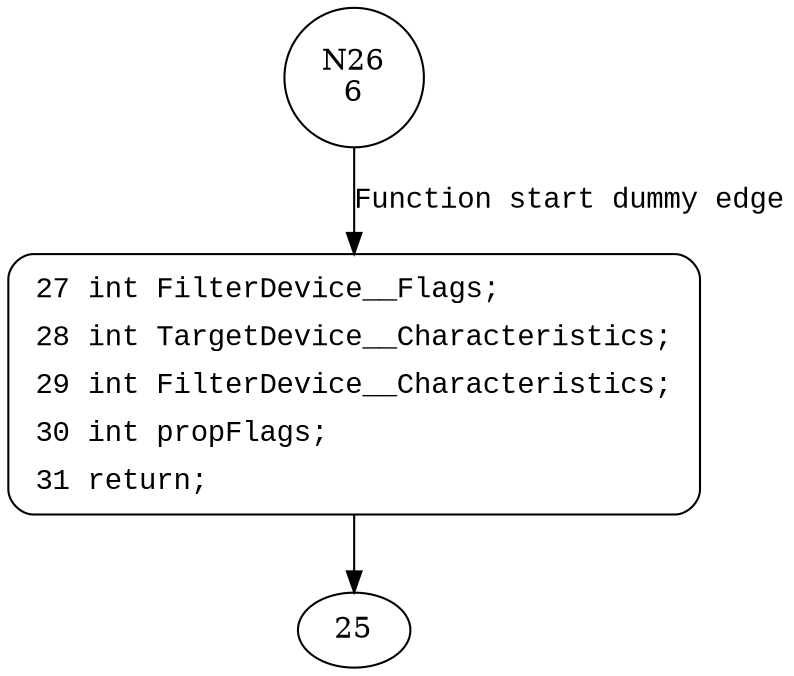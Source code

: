 digraph DiskPerfSyncFilterWithTarget {
26 [shape="circle" label="N26\n6"]
27 [shape="circle" label="N27\n5"]
27 [style="filled,bold" penwidth="1" fillcolor="white" fontname="Courier New" shape="Mrecord" label=<<table border="0" cellborder="0" cellpadding="3" bgcolor="white"><tr><td align="right">27</td><td align="left">int FilterDevice__Flags;</td></tr><tr><td align="right">28</td><td align="left">int TargetDevice__Characteristics;</td></tr><tr><td align="right">29</td><td align="left">int FilterDevice__Characteristics;</td></tr><tr><td align="right">30</td><td align="left">int propFlags;</td></tr><tr><td align="right">31</td><td align="left">return;</td></tr></table>>]
27 -> 25[label=""]
26 -> 27 [label="Function start dummy edge" fontname="Courier New"]
}